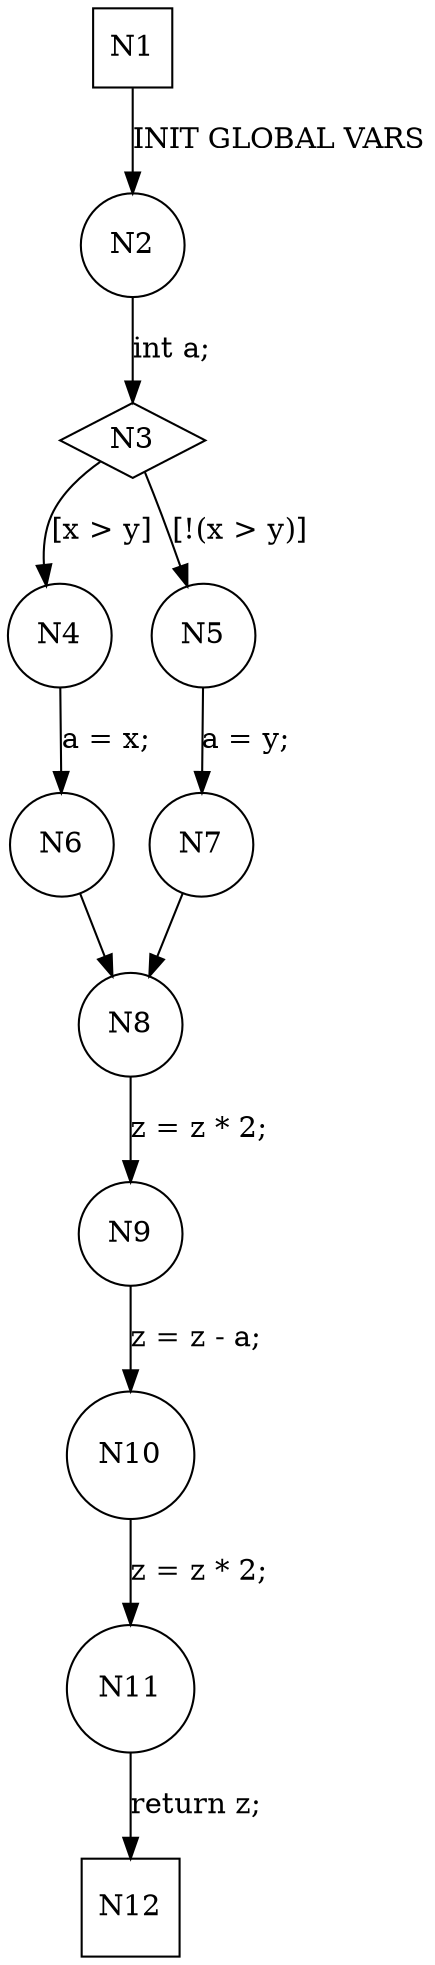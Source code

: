 digraph main {
1 [shape="square" label="N1"]
2 [shape="circle" label="N2"]
3 [shape="diamond" label="N3"]
4 [shape="circle" label="N4"]
5 [shape="circle" label="N5"]
6 [shape="circle" label="N6"]
7 [shape="circle" label="N7"]
8 [shape="circle" label="N8"]
9 [shape="circle" label="N9"]
10 [shape="circle" label="N10"]
11 [shape="circle" label="N11"]
12 [shape="square" label="N12"]

1 -> 2 [label="INIT GLOBAL VARS"]
2 -> 3 [label="int a;"]
3 -> 4 [label="[x > y]"]
3 -> 5 [label="[!(x > y)]"]
4 -> 6 [label="a = x;"]
5 -> 7 [label="a = y;"]
6 -> 8 [label=""]
7 -> 8 [label=""]
8 -> 9 [label="z = z * 2;"]
9 -> 10 [label="z = z - a;"]
10 -> 11 [label="z = z * 2;"]
11 -> 12 [label="return z;"]
}